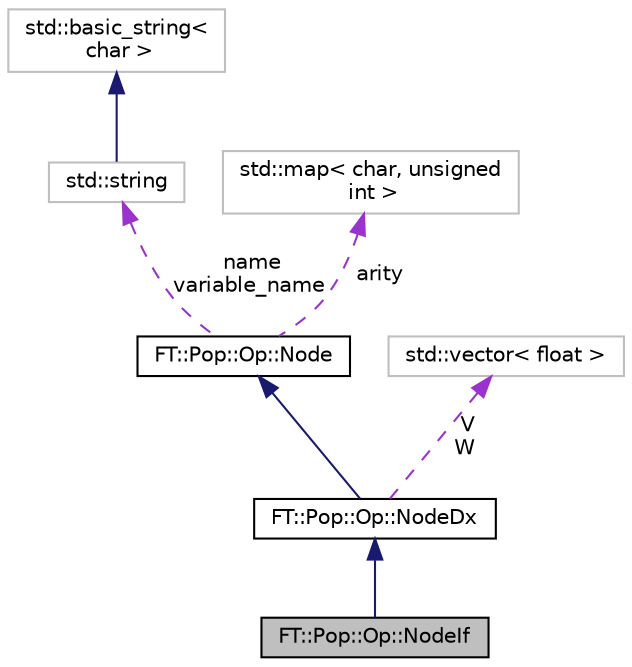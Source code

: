 digraph "FT::Pop::Op::NodeIf"
{
 // LATEX_PDF_SIZE
  edge [fontname="Helvetica",fontsize="10",labelfontname="Helvetica",labelfontsize="10"];
  node [fontname="Helvetica",fontsize="10",shape=record];
  Node1 [label="FT::Pop::Op::NodeIf",height=0.2,width=0.4,color="black", fillcolor="grey75", style="filled", fontcolor="black",tooltip=" "];
  Node2 -> Node1 [dir="back",color="midnightblue",fontsize="10",style="solid",fontname="Helvetica"];
  Node2 [label="FT::Pop::Op::NodeDx",height=0.2,width=0.4,color="black", fillcolor="white", style="filled",URL="$d5/ddc/classFT_1_1Pop_1_1Op_1_1NodeDx.html",tooltip=" "];
  Node3 -> Node2 [dir="back",color="midnightblue",fontsize="10",style="solid",fontname="Helvetica"];
  Node3 [label="FT::Pop::Op::Node",height=0.2,width=0.4,color="black", fillcolor="white", style="filled",URL="$d2/dfb/classFT_1_1Pop_1_1Op_1_1Node.html",tooltip="Represents nodes in a program."];
  Node4 -> Node3 [dir="back",color="darkorchid3",fontsize="10",style="dashed",label=" name\nvariable_name" ,fontname="Helvetica"];
  Node4 [label="std::string",height=0.2,width=0.4,color="grey75", fillcolor="white", style="filled",tooltip="STL class."];
  Node5 -> Node4 [dir="back",color="midnightblue",fontsize="10",style="solid",fontname="Helvetica"];
  Node5 [label="std::basic_string\<\l char \>",height=0.2,width=0.4,color="grey75", fillcolor="white", style="filled",tooltip="STL class."];
  Node6 -> Node3 [dir="back",color="darkorchid3",fontsize="10",style="dashed",label=" arity" ,fontname="Helvetica"];
  Node6 [label="std::map\< char, unsigned\l int \>",height=0.2,width=0.4,color="grey75", fillcolor="white", style="filled",tooltip=" "];
  Node7 -> Node2 [dir="back",color="darkorchid3",fontsize="10",style="dashed",label=" V\nW" ,fontname="Helvetica"];
  Node7 [label="std::vector\< float \>",height=0.2,width=0.4,color="grey75", fillcolor="white", style="filled",tooltip=" "];
}

